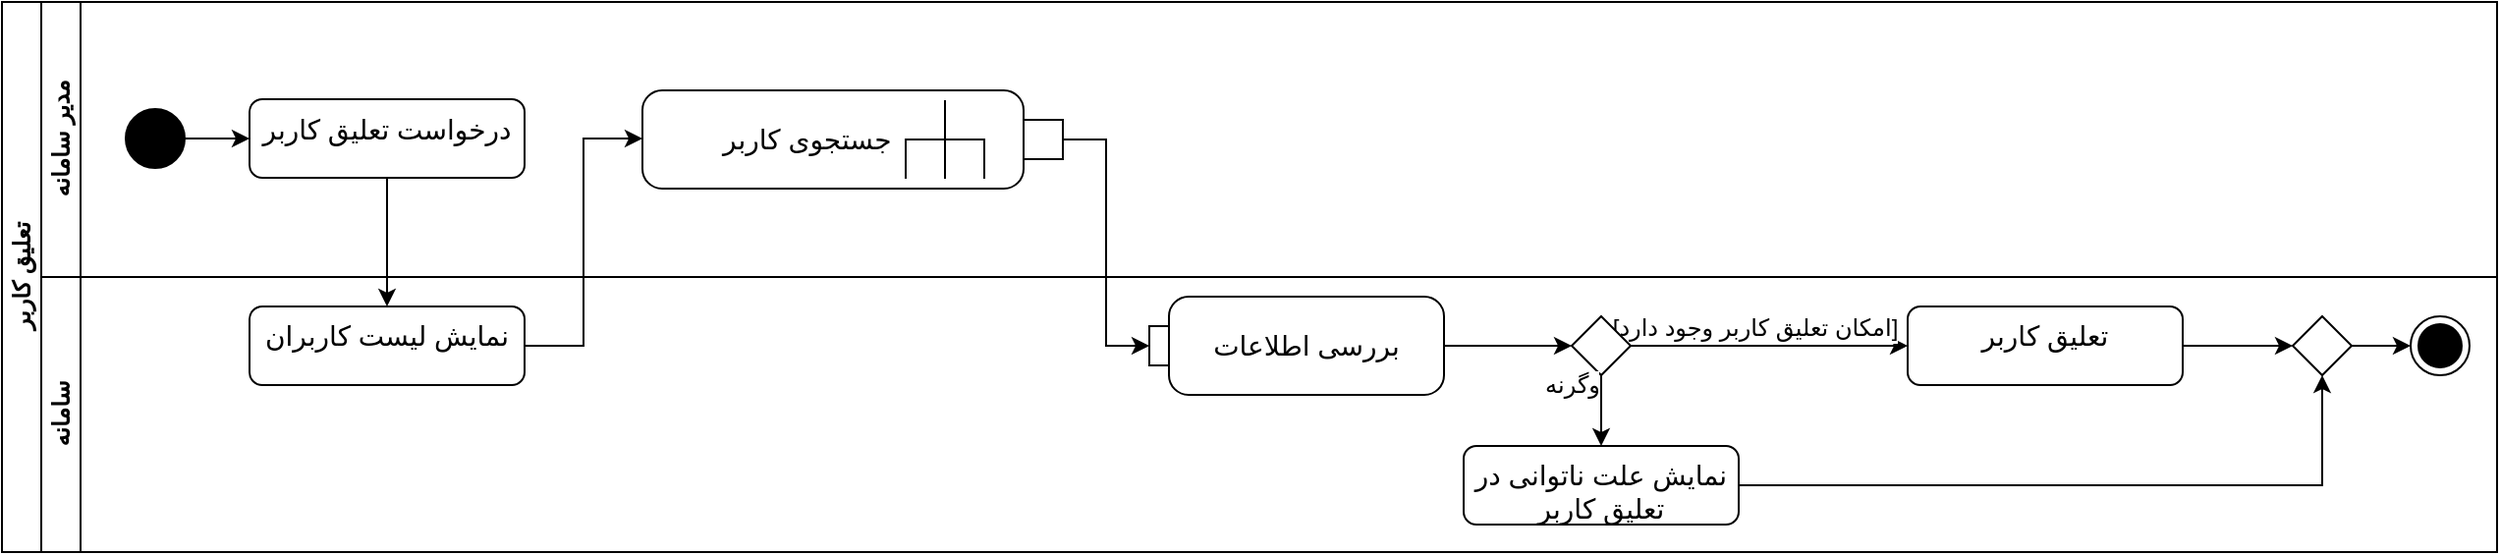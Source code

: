 <mxfile version="22.1.18" type="google">
  <diagram name="Page-1" id="QM3PezB5Xs4Cgh0zpbuv">
    <mxGraphModel grid="1" page="1" gridSize="10" guides="1" tooltips="1" connect="1" arrows="1" fold="1" pageScale="1" pageWidth="850" pageHeight="1100" math="0" shadow="0">
      <root>
        <mxCell id="0" />
        <mxCell id="1" parent="0" />
        <mxCell id="oRmUlmRSsWPRaW_h22IE-1" value="تعلیق کاربر" style="swimlane;html=1;childLayout=stackLayout;resizeParent=1;resizeParentMax=0;horizontal=0;startSize=20;horizontalStack=0;" vertex="1" parent="1">
          <mxGeometry x="94" y="70" width="1270" height="280" as="geometry" />
        </mxCell>
        <mxCell id="oRmUlmRSsWPRaW_h22IE-2" value="مدیر سامانه" style="swimlane;html=1;startSize=20;horizontal=0;" vertex="1" parent="oRmUlmRSsWPRaW_h22IE-1">
          <mxGeometry x="20" width="1250" height="140" as="geometry">
            <mxRectangle x="20" width="490" height="30" as="alternateBounds" />
          </mxGeometry>
        </mxCell>
        <mxCell id="oRmUlmRSsWPRaW_h22IE-3" value="" style="ellipse;fillColor=strokeColor;html=1;" vertex="1" parent="oRmUlmRSsWPRaW_h22IE-2">
          <mxGeometry x="43" y="54.5" width="30" height="30" as="geometry" />
        </mxCell>
        <mxCell id="oRmUlmRSsWPRaW_h22IE-4" value="&lt;font style=&quot;font-size: 14px;&quot;&gt;جستجوی کاربر&amp;nbsp; &amp;nbsp; &amp;nbsp; &amp;nbsp;&amp;nbsp;&lt;/font&gt;" style="shape=mxgraph.uml25.behaviorAction;html=1;rounded=1;absoluteArcSize=1;arcSize=10;align=center;spacingLeft=5;whiteSpace=wrap;" vertex="1" parent="oRmUlmRSsWPRaW_h22IE-2">
          <mxGeometry x="306" y="45" width="194" height="50" as="geometry" />
        </mxCell>
        <mxCell id="oRmUlmRSsWPRaW_h22IE-5" value="" style="rounded=0;whiteSpace=wrap;html=1;" vertex="1" parent="oRmUlmRSsWPRaW_h22IE-2">
          <mxGeometry x="500" y="60" width="20" height="20" as="geometry" />
        </mxCell>
        <mxCell id="oRmUlmRSsWPRaW_h22IE-6" value="&lt;font style=&quot;font-size: 14px;&quot;&gt;درخواست تعلیق کاربر&lt;/font&gt;" style="html=1;align=center;verticalAlign=top;rounded=1;absoluteArcSize=1;arcSize=13;dashed=0;whiteSpace=wrap;" vertex="1" parent="oRmUlmRSsWPRaW_h22IE-2">
          <mxGeometry x="106" y="49.5" width="140" height="40" as="geometry" />
        </mxCell>
        <mxCell id="oRmUlmRSsWPRaW_h22IE-7" style="edgeStyle=orthogonalEdgeStyle;rounded=0;orthogonalLoop=1;jettySize=auto;html=1;" edge="1" parent="oRmUlmRSsWPRaW_h22IE-2" source="oRmUlmRSsWPRaW_h22IE-3" target="oRmUlmRSsWPRaW_h22IE-6">
          <mxGeometry relative="1" as="geometry">
            <Array as="points" />
            <mxPoint x="174" y="220" as="targetPoint" />
            <mxPoint x="176" y="120" as="sourcePoint" />
          </mxGeometry>
        </mxCell>
        <mxCell id="oRmUlmRSsWPRaW_h22IE-8" value="سامانه" style="swimlane;html=1;startSize=20;horizontal=0;" vertex="1" parent="oRmUlmRSsWPRaW_h22IE-1">
          <mxGeometry x="20" y="140" width="1250" height="140" as="geometry" />
        </mxCell>
        <mxCell id="oRmUlmRSsWPRaW_h22IE-9" value="" style="ellipse;html=1;shape=endState;fillColor=strokeColor;" vertex="1" parent="oRmUlmRSsWPRaW_h22IE-8">
          <mxGeometry x="1206" y="20" width="30" height="30" as="geometry" />
        </mxCell>
        <mxCell id="oRmUlmRSsWPRaW_h22IE-10" style="edgeStyle=orthogonalEdgeStyle;rounded=0;orthogonalLoop=1;jettySize=auto;html=1;" edge="1" parent="oRmUlmRSsWPRaW_h22IE-8" source="oRmUlmRSsWPRaW_h22IE-18" target="oRmUlmRSsWPRaW_h22IE-13">
          <mxGeometry relative="1" as="geometry">
            <Array as="points" />
          </mxGeometry>
        </mxCell>
        <mxCell id="oRmUlmRSsWPRaW_h22IE-11" style="edgeStyle=orthogonalEdgeStyle;rounded=0;orthogonalLoop=1;jettySize=auto;html=1;" edge="1" parent="oRmUlmRSsWPRaW_h22IE-8" source="oRmUlmRSsWPRaW_h22IE-13" target="oRmUlmRSsWPRaW_h22IE-20">
          <mxGeometry relative="1" as="geometry">
            <mxPoint x="845" y="34.64" as="sourcePoint" />
            <mxPoint x="968" y="35" as="targetPoint" />
          </mxGeometry>
        </mxCell>
        <mxCell id="oRmUlmRSsWPRaW_h22IE-12" value="&lt;span style=&quot;font-size: 12px;&quot;&gt;[امکان تعلیق کاربر وجود دارد]&lt;/span&gt;" style="edgeLabel;html=1;align=center;verticalAlign=middle;resizable=0;points=[];" connectable="0" vertex="1" parent="oRmUlmRSsWPRaW_h22IE-11">
          <mxGeometry x="-0.362" y="1" relative="1" as="geometry">
            <mxPoint x="18" y="-8" as="offset" />
          </mxGeometry>
        </mxCell>
        <mxCell id="oRmUlmRSsWPRaW_h22IE-13" value="" style="rhombus;" vertex="1" parent="oRmUlmRSsWPRaW_h22IE-8">
          <mxGeometry x="779" y="20" width="30" height="30" as="geometry" />
        </mxCell>
        <mxCell id="oRmUlmRSsWPRaW_h22IE-14" style="edgeStyle=orthogonalEdgeStyle;rounded=0;orthogonalLoop=1;jettySize=auto;html=1;entryX=0.5;entryY=1;entryDx=0;entryDy=0;" edge="1" parent="oRmUlmRSsWPRaW_h22IE-8" source="oRmUlmRSsWPRaW_h22IE-15" target="oRmUlmRSsWPRaW_h22IE-22">
          <mxGeometry relative="1" as="geometry">
            <Array as="points">
              <mxPoint x="1161" y="106" />
            </Array>
          </mxGeometry>
        </mxCell>
        <mxCell id="oRmUlmRSsWPRaW_h22IE-15" value="&lt;font style=&quot;font-size: 14px;&quot;&gt;نمایش علت ناتوانی در تعلیق کاربر&lt;/font&gt;" style="html=1;align=center;verticalAlign=top;rounded=1;absoluteArcSize=1;arcSize=13;dashed=0;whiteSpace=wrap;" vertex="1" parent="oRmUlmRSsWPRaW_h22IE-8">
          <mxGeometry x="724" y="86" width="140" height="40" as="geometry" />
        </mxCell>
        <mxCell id="oRmUlmRSsWPRaW_h22IE-16" style="edgeStyle=orthogonalEdgeStyle;rounded=0;orthogonalLoop=1;jettySize=auto;html=1;" edge="1" parent="oRmUlmRSsWPRaW_h22IE-8" source="oRmUlmRSsWPRaW_h22IE-13" target="oRmUlmRSsWPRaW_h22IE-15">
          <mxGeometry relative="1" as="geometry" />
        </mxCell>
        <mxCell id="oRmUlmRSsWPRaW_h22IE-17" value="&lt;font style=&quot;font-size: 12px;&quot;&gt;وگرنه&lt;/font&gt;" style="edgeLabel;html=1;align=center;verticalAlign=middle;resizable=0;points=[];" connectable="0" vertex="1" parent="oRmUlmRSsWPRaW_h22IE-16">
          <mxGeometry x="-0.221" y="-2" relative="1" as="geometry">
            <mxPoint x="-13" y="-12" as="offset" />
          </mxGeometry>
        </mxCell>
        <mxCell id="oRmUlmRSsWPRaW_h22IE-18" value="&lt;font style=&quot;font-size: 14px;&quot;&gt;بررسی اطلاعات&lt;/font&gt;" style="shape=mxgraph.uml25.action;html=1;align=center;verticalAlign=middle;absoluteArcSize=1;arcSize=10;dashed=0;spacingLeft=10;flipH=1;whiteSpace=wrap;" vertex="1" parent="oRmUlmRSsWPRaW_h22IE-8">
          <mxGeometry x="564" y="10" width="150" height="50" as="geometry" />
        </mxCell>
        <mxCell id="oRmUlmRSsWPRaW_h22IE-19" style="edgeStyle=orthogonalEdgeStyle;rounded=0;orthogonalLoop=1;jettySize=auto;html=1;" edge="1" parent="oRmUlmRSsWPRaW_h22IE-8" source="oRmUlmRSsWPRaW_h22IE-22" target="oRmUlmRSsWPRaW_h22IE-9">
          <mxGeometry relative="1" as="geometry" />
        </mxCell>
        <mxCell id="oRmUlmRSsWPRaW_h22IE-20" value="&lt;span style=&quot;font-size: 14px;&quot;&gt;تعلیق کاربر&lt;/span&gt;" style="html=1;align=center;verticalAlign=top;rounded=1;absoluteArcSize=1;arcSize=13;dashed=0;whiteSpace=wrap;" vertex="1" parent="oRmUlmRSsWPRaW_h22IE-8">
          <mxGeometry x="950" y="15" width="140" height="40" as="geometry" />
        </mxCell>
        <mxCell id="oRmUlmRSsWPRaW_h22IE-21" value="&lt;span style=&quot;font-size: 14px;&quot;&gt;نمایش لیست کاربران&lt;br&gt;&lt;/span&gt;" style="html=1;align=center;verticalAlign=top;rounded=1;absoluteArcSize=1;arcSize=13;dashed=0;whiteSpace=wrap;" vertex="1" parent="oRmUlmRSsWPRaW_h22IE-8">
          <mxGeometry x="106" y="15" width="140" height="40" as="geometry" />
        </mxCell>
        <mxCell id="oRmUlmRSsWPRaW_h22IE-22" value="" style="rhombus;" vertex="1" parent="oRmUlmRSsWPRaW_h22IE-8">
          <mxGeometry x="1146" y="20" width="30" height="30" as="geometry" />
        </mxCell>
        <mxCell id="oRmUlmRSsWPRaW_h22IE-23" value="" style="edgeStyle=orthogonalEdgeStyle;rounded=0;orthogonalLoop=1;jettySize=auto;html=1;" edge="1" parent="oRmUlmRSsWPRaW_h22IE-8" source="oRmUlmRSsWPRaW_h22IE-20" target="oRmUlmRSsWPRaW_h22IE-22">
          <mxGeometry relative="1" as="geometry">
            <mxPoint x="1204" y="665" as="sourcePoint" />
            <mxPoint x="1320" y="665" as="targetPoint" />
          </mxGeometry>
        </mxCell>
        <mxCell id="oRmUlmRSsWPRaW_h22IE-24" style="edgeStyle=orthogonalEdgeStyle;rounded=0;orthogonalLoop=1;jettySize=auto;html=1;entryX=1;entryY=0.5;entryDx=0;entryDy=0;entryPerimeter=0;" edge="1" parent="oRmUlmRSsWPRaW_h22IE-1" source="oRmUlmRSsWPRaW_h22IE-5" target="oRmUlmRSsWPRaW_h22IE-18">
          <mxGeometry relative="1" as="geometry">
            <mxPoint x="596" y="250" as="targetPoint" />
          </mxGeometry>
        </mxCell>
        <mxCell id="oRmUlmRSsWPRaW_h22IE-25" style="edgeStyle=orthogonalEdgeStyle;rounded=0;orthogonalLoop=1;jettySize=auto;html=1;entryX=0;entryY=0.49;entryDx=0;entryDy=0;entryPerimeter=0;" edge="1" parent="oRmUlmRSsWPRaW_h22IE-1" source="oRmUlmRSsWPRaW_h22IE-21" target="oRmUlmRSsWPRaW_h22IE-4">
          <mxGeometry relative="1" as="geometry" />
        </mxCell>
        <mxCell id="oRmUlmRSsWPRaW_h22IE-26" style="edgeStyle=orthogonalEdgeStyle;rounded=0;orthogonalLoop=1;jettySize=auto;html=1;" edge="1" parent="oRmUlmRSsWPRaW_h22IE-1" source="oRmUlmRSsWPRaW_h22IE-6" target="oRmUlmRSsWPRaW_h22IE-21">
          <mxGeometry relative="1" as="geometry" />
        </mxCell>
      </root>
    </mxGraphModel>
  </diagram>
</mxfile>
